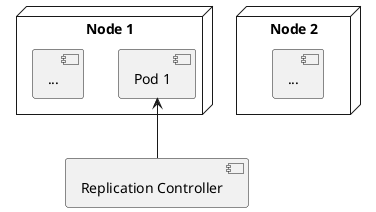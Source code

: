 @startuml
node "Node 1" {
    component "Pod 1" as pod1
    component "..." as pod3
}

node "Node 2" {
    component "..." as pod2
}

component "Replication Controller" as rc

rc -up-> pod1
@enduml
